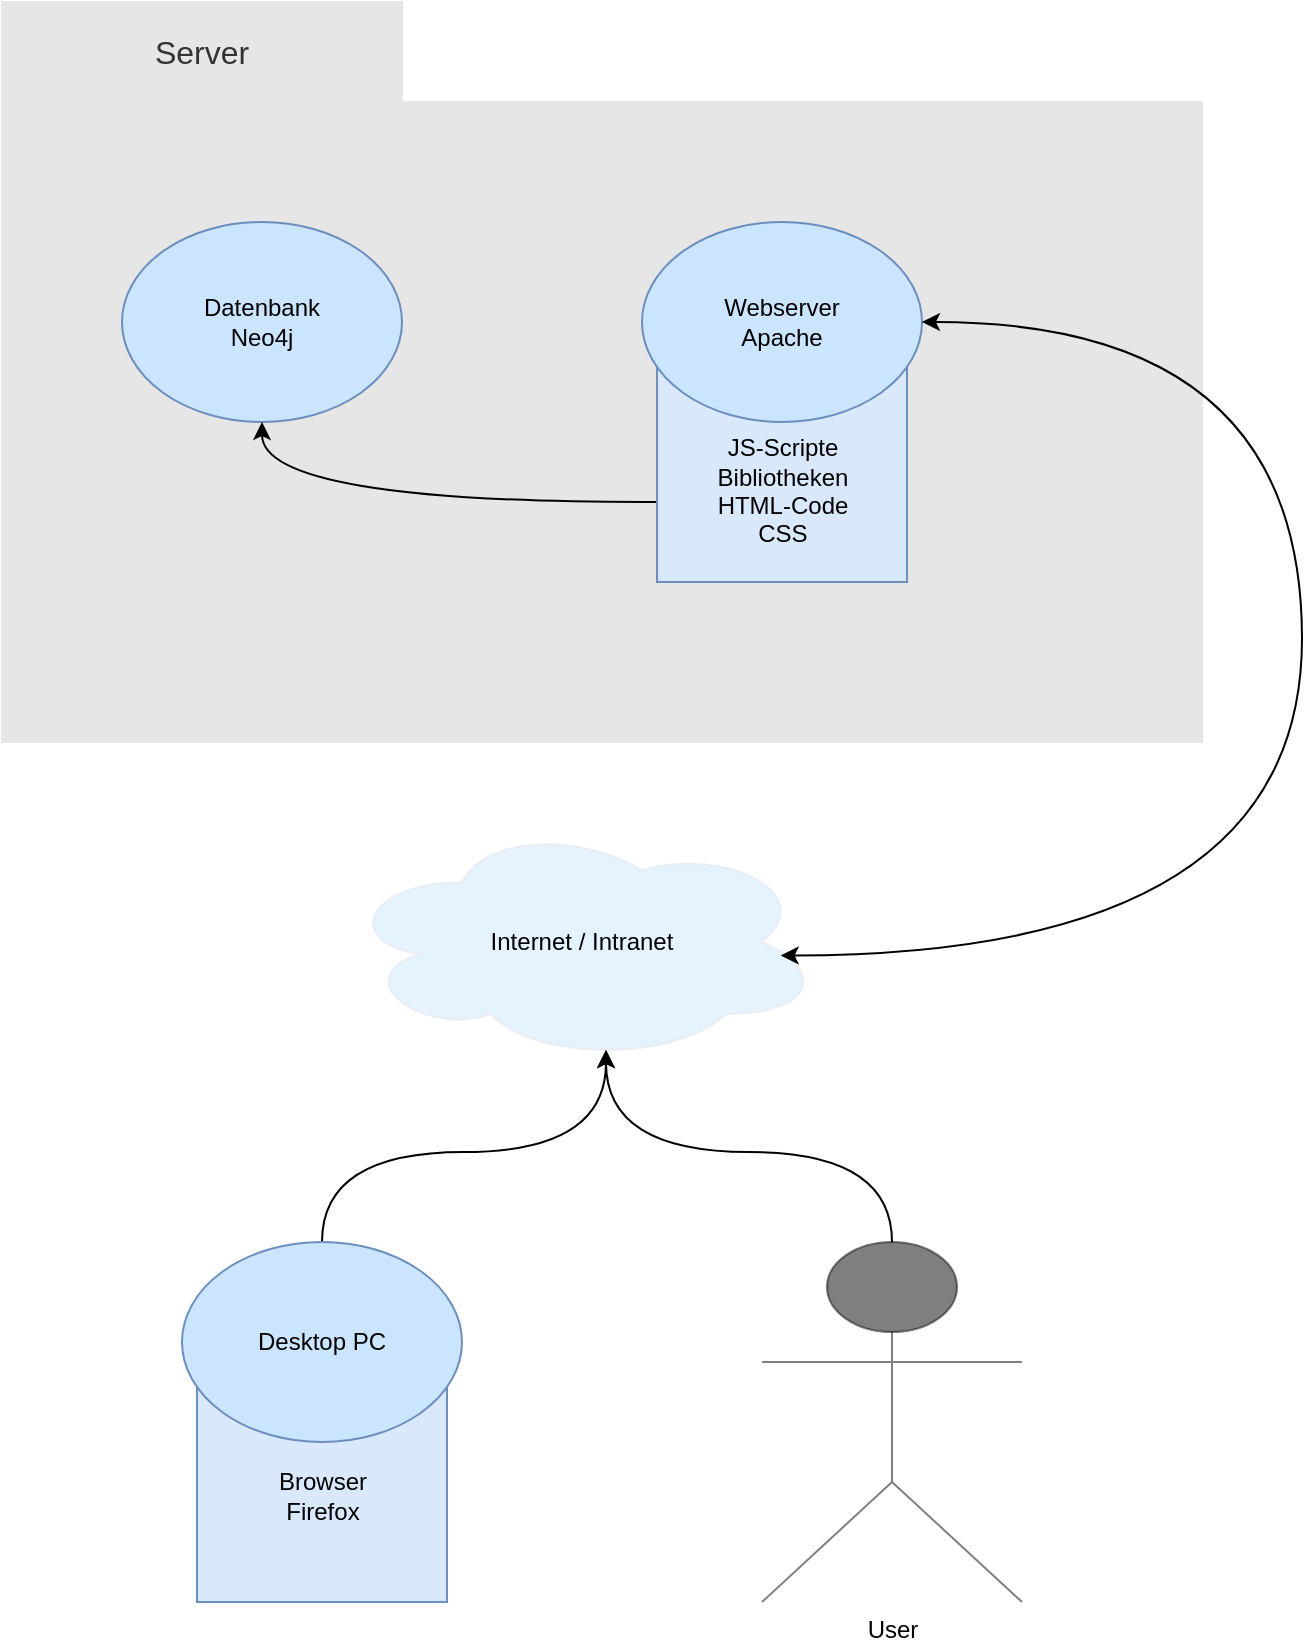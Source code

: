 <mxfile version="12.7.2" type="device"><diagram id="8pBoIMsr0feTJG4ZyyjA" name="Page-1"><mxGraphModel dx="2162" dy="1216" grid="1" gridSize="10" guides="1" tooltips="1" connect="1" arrows="1" fold="1" page="1" pageScale="1" pageWidth="827" pageHeight="1169" math="0" shadow="0"><root><mxCell id="0"/><mxCell id="1" parent="0"/><mxCell id="rcGCxJQalj_t9Lz7bKc3-1" value="" style="rounded=0;whiteSpace=wrap;html=1;fillColor=#E6E6E6;strokeColor=#E6E6E6;fontColor=#333333;" parent="1" vertex="1"><mxGeometry x="40" y="160" width="600" height="320" as="geometry"/></mxCell><mxCell id="rcGCxJQalj_t9Lz7bKc3-2" value="" style="rounded=0;whiteSpace=wrap;html=1;" parent="1" vertex="1"><mxGeometry x="40" y="110" width="200" height="50" as="geometry"/></mxCell><mxCell id="rcGCxJQalj_t9Lz7bKc3-3" value="&lt;font style=&quot;font-size: 16px&quot;&gt;Server&lt;/font&gt;" style="text;html=1;strokeColor=#E6E6E6;fillColor=#E6E6E6;align=center;verticalAlign=middle;whiteSpace=wrap;rounded=0;fontColor=#333333;gradientColor=none;" parent="1" vertex="1"><mxGeometry x="40" y="110" width="200" height="50" as="geometry"/></mxCell><mxCell id="rcGCxJQalj_t9Lz7bKc3-11" value="&lt;br&gt;&lt;div&gt;&lt;br&gt;&lt;/div&gt;&lt;div&gt;JS-Scripte&lt;/div&gt;&lt;div&gt;Bibliotheken&lt;/div&gt;&lt;div&gt;HTML-Code&lt;/div&gt;&lt;div&gt;CSS&lt;br&gt;&lt;/div&gt;" style="rounded=0;whiteSpace=wrap;html=1;strokeColor=#6c8ebf;fillColor=#dae8fc;" parent="1" vertex="1"><mxGeometry x="367.5" y="280" width="125" height="120" as="geometry"/></mxCell><mxCell id="rcGCxJQalj_t9Lz7bKc3-10" value="Datenbank&lt;br&gt;Neo4j" style="ellipse;whiteSpace=wrap;html=1;strokeColor=#6c8ebf;fillColor=#CCE5FF;" parent="1" vertex="1"><mxGeometry x="100" y="220" width="140" height="100" as="geometry"/></mxCell><mxCell id="rcGCxJQalj_t9Lz7bKc3-12" value="Webserver&lt;br&gt;Apache" style="ellipse;whiteSpace=wrap;html=1;strokeColor=#6c8ebf;fillColor=#CCE5FF;" parent="1" vertex="1"><mxGeometry x="360" y="220" width="140" height="100" as="geometry"/></mxCell><mxCell id="rcGCxJQalj_t9Lz7bKc3-13" value="" style="endArrow=classic;html=1;entryX=0.5;entryY=1;entryDx=0;entryDy=0;edgeStyle=orthogonalEdgeStyle;curved=1;" parent="1" target="rcGCxJQalj_t9Lz7bKc3-10" edge="1"><mxGeometry width="50" height="50" relative="1" as="geometry"><mxPoint x="367" y="360" as="sourcePoint"/><mxPoint x="320" y="280" as="targetPoint"/></mxGeometry></mxCell><mxCell id="rcGCxJQalj_t9Lz7bKc3-14" value="Internet / Intranet" style="ellipse;shape=cloud;whiteSpace=wrap;html=1;strokeColor=#E6E6E6;fillColor=#CCE5FF;gradientColor=none;opacity=50;" parent="1" vertex="1"><mxGeometry x="210" y="520" width="240" height="120" as="geometry"/></mxCell><mxCell id="rcGCxJQalj_t9Lz7bKc3-15" value="" style="endArrow=classic;startArrow=classic;html=1;entryX=1;entryY=0.5;entryDx=0;entryDy=0;exitX=0.914;exitY=0.556;exitDx=0;exitDy=0;exitPerimeter=0;edgeStyle=orthogonalEdgeStyle;curved=1;" parent="1" source="rcGCxJQalj_t9Lz7bKc3-14" target="rcGCxJQalj_t9Lz7bKc3-12" edge="1"><mxGeometry width="50" height="50" relative="1" as="geometry"><mxPoint x="650" y="650" as="sourcePoint"/><mxPoint x="700" y="600" as="targetPoint"/><Array as="points"><mxPoint x="690" y="587"/><mxPoint x="690" y="270"/></Array></mxGeometry></mxCell><mxCell id="rcGCxJQalj_t9Lz7bKc3-18" value="&lt;br&gt;Browser&lt;br&gt;Firefox" style="rounded=0;whiteSpace=wrap;html=1;strokeColor=#6c8ebf;fillColor=#dae8fc;" parent="1" vertex="1"><mxGeometry x="137.5" y="790" width="125" height="120" as="geometry"/></mxCell><mxCell id="rcGCxJQalj_t9Lz7bKc3-25" style="edgeStyle=orthogonalEdgeStyle;rounded=0;orthogonalLoop=1;jettySize=auto;html=1;exitX=0.5;exitY=0;exitDx=0;exitDy=0;entryX=0.55;entryY=0.95;entryDx=0;entryDy=0;entryPerimeter=0;curved=1;" parent="1" source="rcGCxJQalj_t9Lz7bKc3-19" target="rcGCxJQalj_t9Lz7bKc3-14" edge="1"><mxGeometry relative="1" as="geometry"/></mxCell><mxCell id="rcGCxJQalj_t9Lz7bKc3-19" value="Desktop PC" style="ellipse;whiteSpace=wrap;html=1;strokeColor=#6c8ebf;fillColor=#CCE5FF;" parent="1" vertex="1"><mxGeometry x="130" y="730" width="140" height="100" as="geometry"/></mxCell><mxCell id="rcGCxJQalj_t9Lz7bKc3-26" style="edgeStyle=orthogonalEdgeStyle;rounded=0;orthogonalLoop=1;jettySize=auto;html=1;exitX=0.5;exitY=0;exitDx=0;exitDy=0;exitPerimeter=0;entryX=0.55;entryY=0.95;entryDx=0;entryDy=0;entryPerimeter=0;curved=1;" parent="1" source="rcGCxJQalj_t9Lz7bKc3-20" target="rcGCxJQalj_t9Lz7bKc3-14" edge="1"><mxGeometry relative="1" as="geometry"/></mxCell><mxCell id="rcGCxJQalj_t9Lz7bKc3-20" value="User" style="shape=umlActor;verticalLabelPosition=bottom;labelBackgroundColor=#ffffff;verticalAlign=top;html=1;outlineConnect=0;strokeColor=#000000;fillColor=#000000;opacity=50;" parent="1" vertex="1"><mxGeometry x="420" y="730" width="130" height="180" as="geometry"/></mxCell></root></mxGraphModel></diagram></mxfile>